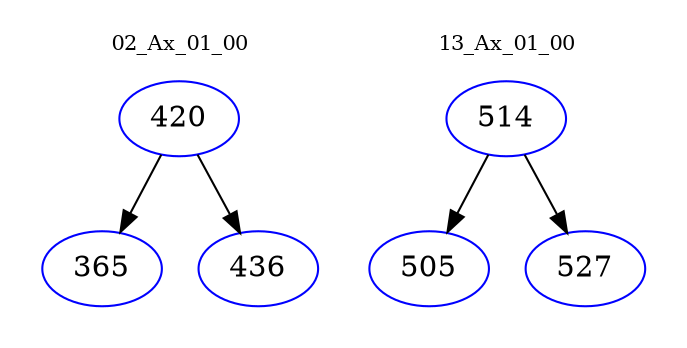 digraph{
subgraph cluster_0 {
color = white
label = "02_Ax_01_00";
fontsize=10;
T0_420 [label="420", color="blue"]
T0_420 -> T0_365 [color="black"]
T0_365 [label="365", color="blue"]
T0_420 -> T0_436 [color="black"]
T0_436 [label="436", color="blue"]
}
subgraph cluster_1 {
color = white
label = "13_Ax_01_00";
fontsize=10;
T1_514 [label="514", color="blue"]
T1_514 -> T1_505 [color="black"]
T1_505 [label="505", color="blue"]
T1_514 -> T1_527 [color="black"]
T1_527 [label="527", color="blue"]
}
}
